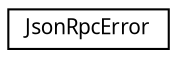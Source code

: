 digraph G
{
  edge [fontname="FreeSans.ttf",fontsize=10,labelfontname="FreeSans.ttf",labelfontsize=10];
  node [fontname="FreeSans.ttf",fontsize=10,shape=record];
  rankdir=LR;
  Node1 [label="JsonRpcError",height=0.2,width=0.4,color="black", fillcolor="white", style="filled",URL="$class_json_rpc_error.html"];
}
